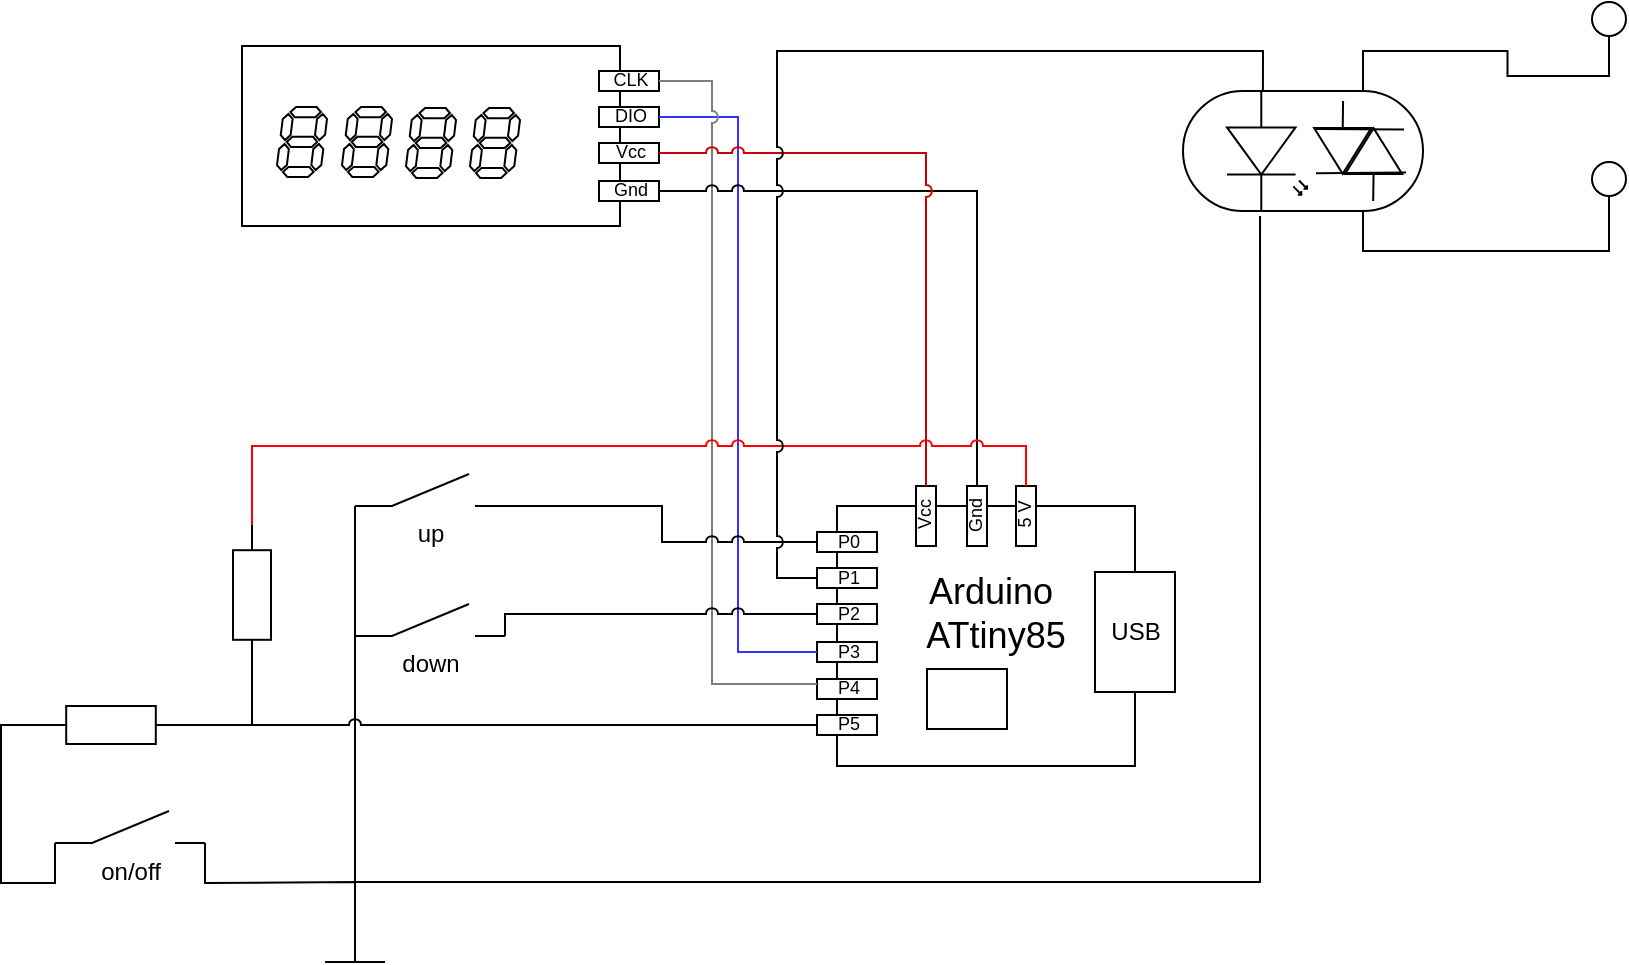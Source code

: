 <mxfile version="10.6.5"><diagram name="Page-1" id="16e2658f-23c8-b752-8be9-c03fbebb8bbe"><mxGraphModel dx="628" dy="617" grid="1" gridSize="10" guides="0" tooltips="1" connect="1" arrows="1" fold="1" page="1" pageScale="1" pageWidth="1100" pageHeight="850" background="#ffffff" math="0" shadow="0"><root><mxCell id="0"/><mxCell id="1" parent="0"/><mxCell id="1wYgPgs5BqQWm9TDH1jR-55" value="" style="group" parent="1" vertex="1" connectable="0"><mxGeometry x="602.5" y="392" width="179" height="130" as="geometry"/></mxCell><mxCell id="1wYgPgs5BqQWm9TDH1jR-42" value="" style="rounded=0;whiteSpace=wrap;html=1;shadow=0;strokeColor=#000000;strokeWidth=1;fillColor=#FFFFFF;gradientColor=none;rotation=0;" parent="1wYgPgs5BqQWm9TDH1jR-55" vertex="1"><mxGeometry x="10" width="149" height="130" as="geometry"/></mxCell><mxCell id="1wYgPgs5BqQWm9TDH1jR-43" value="&lt;font style=&quot;font-size: 9px&quot;&gt;Gnd&lt;/font&gt;" style="text;strokeColor=#000000;fillColor=#ffffff;align=center;verticalAlign=middle;rounded=0;shadow=0;strokeWidth=1;html=1;spacing=0;spacingBottom=3;rotation=-90;" parent="1wYgPgs5BqQWm9TDH1jR-55" vertex="1"><mxGeometry x="65" width="30" height="10" as="geometry"/></mxCell><mxCell id="1wYgPgs5BqQWm9TDH1jR-44" value="&lt;font style=&quot;font-size: 9px&quot;&gt;5 V&lt;/font&gt;" style="text;strokeColor=#000000;fillColor=#ffffff;align=center;verticalAlign=middle;rounded=0;shadow=0;strokeWidth=1;html=1;spacing=0;spacingBottom=3;rotation=-90;" parent="1wYgPgs5BqQWm9TDH1jR-55" vertex="1"><mxGeometry x="89.5" width="30" height="10" as="geometry"/></mxCell><mxCell id="1wYgPgs5BqQWm9TDH1jR-45" value="&lt;font style=&quot;font-size: 9px&quot;&gt;Vcc&lt;/font&gt;" style="text;strokeColor=#000000;fillColor=#ffffff;align=center;verticalAlign=middle;rounded=0;shadow=0;strokeWidth=1;html=1;spacing=0;spacingBottom=3;rotation=-90;" parent="1wYgPgs5BqQWm9TDH1jR-55" vertex="1"><mxGeometry x="39.5" width="30" height="10" as="geometry"/></mxCell><mxCell id="1wYgPgs5BqQWm9TDH1jR-46" value="&lt;font style=&quot;font-size: 9px&quot;&gt;P5&lt;/font&gt;" style="text;strokeColor=#000000;fillColor=#ffffff;align=center;verticalAlign=middle;rounded=0;shadow=0;strokeWidth=1;html=1;spacing=0;spacingBottom=3;rotation=0;" parent="1wYgPgs5BqQWm9TDH1jR-55" vertex="1"><mxGeometry y="104.5" width="30" height="10" as="geometry"/></mxCell><mxCell id="1wYgPgs5BqQWm9TDH1jR-47" value="&lt;font style=&quot;font-size: 9px&quot;&gt;P2&lt;/font&gt;" style="text;strokeColor=#000000;fillColor=#ffffff;align=center;verticalAlign=middle;rounded=0;shadow=0;strokeWidth=1;html=1;spacing=0;spacingBottom=3;rotation=0;" parent="1wYgPgs5BqQWm9TDH1jR-55" vertex="1"><mxGeometry y="49" width="30" height="10" as="geometry"/></mxCell><mxCell id="1wYgPgs5BqQWm9TDH1jR-48" value="&lt;font style=&quot;font-size: 9px&quot;&gt;P3&lt;/font&gt;" style="text;strokeColor=#000000;fillColor=#ffffff;align=center;verticalAlign=middle;rounded=0;shadow=0;strokeWidth=1;html=1;spacing=0;spacingBottom=3;rotation=0;" parent="1wYgPgs5BqQWm9TDH1jR-55" vertex="1"><mxGeometry y="68" width="30" height="10" as="geometry"/></mxCell><mxCell id="1wYgPgs5BqQWm9TDH1jR-49" value="&lt;font style=&quot;font-size: 9px&quot;&gt;P4&lt;/font&gt;" style="text;strokeColor=#000000;fillColor=#ffffff;align=center;verticalAlign=middle;rounded=0;shadow=0;strokeWidth=1;html=1;spacing=0;spacingBottom=3;rotation=0;" parent="1wYgPgs5BqQWm9TDH1jR-55" vertex="1"><mxGeometry y="86.5" width="30" height="10" as="geometry"/></mxCell><mxCell id="1wYgPgs5BqQWm9TDH1jR-50" value="&lt;font style=&quot;font-size: 9px&quot;&gt;P0&lt;/font&gt;" style="text;strokeColor=#000000;fillColor=#ffffff;align=center;verticalAlign=middle;rounded=0;shadow=0;strokeWidth=1;html=1;spacing=0;spacingBottom=3;rotation=0;" parent="1wYgPgs5BqQWm9TDH1jR-55" vertex="1"><mxGeometry y="13" width="30" height="10" as="geometry"/></mxCell><mxCell id="1wYgPgs5BqQWm9TDH1jR-51" value="&lt;font style=&quot;font-size: 9px&quot;&gt;P1&lt;/font&gt;" style="text;strokeColor=#000000;fillColor=#ffffff;align=center;verticalAlign=middle;rounded=0;shadow=0;strokeWidth=1;html=1;spacing=0;spacingBottom=3;rotation=0;" parent="1wYgPgs5BqQWm9TDH1jR-55" vertex="1"><mxGeometry y="31" width="30" height="10" as="geometry"/></mxCell><mxCell id="1wYgPgs5BqQWm9TDH1jR-52" value="&lt;p&gt;&lt;font style=&quot;font-size: 18px&quot;&gt;&lt;font&gt;Arduino&amp;nbsp;&lt;br&gt;&lt;/font&gt;&lt;font&gt;ATtiny85&lt;/font&gt;&lt;/font&gt;&lt;/p&gt;" style="text;html=1;strokeColor=none;fillColor=none;align=center;verticalAlign=middle;whiteSpace=wrap;rounded=0;shadow=0;rotation=0;" parent="1wYgPgs5BqQWm9TDH1jR-55" vertex="1"><mxGeometry x="49" y="26.5" width="80" height="55" as="geometry"/></mxCell><mxCell id="1wYgPgs5BqQWm9TDH1jR-53" value="" style="rounded=0;whiteSpace=wrap;html=1;" parent="1wYgPgs5BqQWm9TDH1jR-55" vertex="1"><mxGeometry x="55" y="81.5" width="40" height="30" as="geometry"/></mxCell><mxCell id="1wYgPgs5BqQWm9TDH1jR-54" value="USB" style="rounded=0;whiteSpace=wrap;html=1;" parent="1wYgPgs5BqQWm9TDH1jR-55" vertex="1"><mxGeometry x="139" y="33" width="40" height="60" as="geometry"/></mxCell><mxCell id="1wYgPgs5BqQWm9TDH1jR-56" value="" style="group" parent="1" vertex="1" connectable="0"><mxGeometry x="345" y="142" width="179" height="130" as="geometry"/></mxCell><mxCell id="1wYgPgs5BqQWm9TDH1jR-57" value="" style="rounded=0;whiteSpace=wrap;html=1;shadow=0;strokeColor=#000000;strokeWidth=1;fillColor=#FFFFFF;gradientColor=none;rotation=0;" parent="1wYgPgs5BqQWm9TDH1jR-56" vertex="1"><mxGeometry x="-30" y="20" width="189" height="90" as="geometry"/></mxCell><mxCell id="1wYgPgs5BqQWm9TDH1jR-62" value="&lt;font style=&quot;font-size: 9px&quot;&gt;Vcc&lt;/font&gt;" style="text;strokeColor=#000000;fillColor=#ffffff;align=center;verticalAlign=middle;rounded=0;shadow=0;strokeWidth=1;html=1;spacing=0;spacingBottom=3;rotation=0;" parent="1wYgPgs5BqQWm9TDH1jR-56" vertex="1"><mxGeometry x="148.5" y="68.5" width="30" height="10" as="geometry"/></mxCell><mxCell id="1wYgPgs5BqQWm9TDH1jR-63" value="&lt;font style=&quot;font-size: 9px&quot;&gt;Gnd&lt;/font&gt;" style="text;strokeColor=#000000;fillColor=#ffffff;align=center;verticalAlign=middle;rounded=0;shadow=0;strokeWidth=1;html=1;spacing=0;spacingBottom=3;rotation=0;" parent="1wYgPgs5BqQWm9TDH1jR-56" vertex="1"><mxGeometry x="148.5" y="87.5" width="30" height="10" as="geometry"/></mxCell><mxCell id="1wYgPgs5BqQWm9TDH1jR-65" value="&lt;font style=&quot;font-size: 9px&quot;&gt;CLK&lt;/font&gt;" style="text;strokeColor=#000000;fillColor=#ffffff;align=center;verticalAlign=middle;rounded=0;shadow=0;strokeWidth=1;html=1;spacing=0;spacingBottom=3;rotation=0;" parent="1wYgPgs5BqQWm9TDH1jR-56" vertex="1"><mxGeometry x="148.5" y="32.5" width="30" height="10" as="geometry"/></mxCell><mxCell id="1wYgPgs5BqQWm9TDH1jR-66" value="&lt;font style=&quot;font-size: 9px&quot;&gt;DIO&lt;/font&gt;" style="text;strokeColor=#000000;fillColor=#ffffff;align=center;verticalAlign=middle;rounded=0;shadow=0;strokeWidth=1;html=1;spacing=0;spacingBottom=3;rotation=0;" parent="1wYgPgs5BqQWm9TDH1jR-56" vertex="1"><mxGeometry x="148.5" y="50.5" width="30" height="10" as="geometry"/></mxCell><mxCell id="1wYgPgs5BqQWm9TDH1jR-96" value="" style="verticalLabelPosition=bottom;shadow=0;dashed=0;align=center;fillColor=#ffffff;html=1;verticalAlign=top;strokeWidth=1;shape=mxgraph.electrical.opto_electronics.7_segment_display;" parent="1wYgPgs5BqQWm9TDH1jR-56" vertex="1"><mxGeometry x="-12.5" y="50.5" width="25" height="35" as="geometry"/></mxCell><mxCell id="1wYgPgs5BqQWm9TDH1jR-97" value="" style="verticalLabelPosition=bottom;shadow=0;dashed=0;align=center;fillColor=#ffffff;html=1;verticalAlign=top;strokeWidth=1;shape=mxgraph.electrical.opto_electronics.7_segment_display;" parent="1wYgPgs5BqQWm9TDH1jR-56" vertex="1"><mxGeometry x="20" y="50.5" width="25" height="35" as="geometry"/></mxCell><mxCell id="1wYgPgs5BqQWm9TDH1jR-98" value="" style="verticalLabelPosition=bottom;shadow=0;dashed=0;align=center;fillColor=#ffffff;html=1;verticalAlign=top;strokeWidth=1;shape=mxgraph.electrical.opto_electronics.7_segment_display;" parent="1wYgPgs5BqQWm9TDH1jR-56" vertex="1"><mxGeometry x="52" y="51" width="25" height="35" as="geometry"/></mxCell><mxCell id="1wYgPgs5BqQWm9TDH1jR-99" value="" style="verticalLabelPosition=bottom;shadow=0;dashed=0;align=center;fillColor=#ffffff;html=1;verticalAlign=top;strokeWidth=1;shape=mxgraph.electrical.opto_electronics.7_segment_display;" parent="1wYgPgs5BqQWm9TDH1jR-56" vertex="1"><mxGeometry x="84" y="51" width="25" height="35" as="geometry"/></mxCell><mxCell id="1wYgPgs5BqQWm9TDH1jR-70" style="edgeStyle=orthogonalEdgeStyle;rounded=0;orthogonalLoop=1;jettySize=auto;html=1;exitX=0;exitY=0.5;exitDx=0;exitDy=0;entryX=1;entryY=0.5;entryDx=0;entryDy=0;endArrow=none;endFill=0;comic=0;jumpStyle=arc;strokeColor=#3333FF;" parent="1" source="1wYgPgs5BqQWm9TDH1jR-48" target="1wYgPgs5BqQWm9TDH1jR-66" edge="1"><mxGeometry relative="1" as="geometry"/></mxCell><mxCell id="1wYgPgs5BqQWm9TDH1jR-71" style="edgeStyle=orthogonalEdgeStyle;rounded=0;comic=0;jumpStyle=arc;orthogonalLoop=1;jettySize=auto;html=1;exitX=0;exitY=0.25;exitDx=0;exitDy=0;entryX=1;entryY=0.5;entryDx=0;entryDy=0;endArrow=none;endFill=0;strokeColor=#7D7D7D;" parent="1" source="1wYgPgs5BqQWm9TDH1jR-49" target="1wYgPgs5BqQWm9TDH1jR-65" edge="1"><mxGeometry relative="1" as="geometry"><Array as="points"><mxPoint x="550" y="481"/><mxPoint x="550" y="180"/></Array></mxGeometry></mxCell><mxCell id="1wYgPgs5BqQWm9TDH1jR-72" style="edgeStyle=orthogonalEdgeStyle;rounded=0;comic=0;jumpStyle=arc;orthogonalLoop=1;jettySize=auto;html=1;exitX=1;exitY=0.5;exitDx=0;exitDy=0;entryX=1;entryY=0.5;entryDx=0;entryDy=0;endArrow=none;endFill=0;" parent="1" source="1wYgPgs5BqQWm9TDH1jR-43" target="1wYgPgs5BqQWm9TDH1jR-63" edge="1"><mxGeometry relative="1" as="geometry"/></mxCell><mxCell id="1wYgPgs5BqQWm9TDH1jR-73" style="edgeStyle=orthogonalEdgeStyle;rounded=0;comic=0;jumpStyle=arc;orthogonalLoop=1;jettySize=auto;html=1;exitX=1;exitY=0.5;exitDx=0;exitDy=0;entryX=1;entryY=0.5;entryDx=0;entryDy=0;endArrow=none;endFill=0;strokeColor=#CC0000;" parent="1" source="1wYgPgs5BqQWm9TDH1jR-45" target="1wYgPgs5BqQWm9TDH1jR-62" edge="1"><mxGeometry relative="1" as="geometry"/></mxCell><mxCell id="1wYgPgs5BqQWm9TDH1jR-78" style="edgeStyle=orthogonalEdgeStyle;rounded=0;comic=0;jumpStyle=arc;orthogonalLoop=1;jettySize=auto;html=1;exitX=0.5;exitY=0;exitDx=0;exitDy=0;exitPerimeter=0;entryX=0;entryY=1;entryDx=0;entryDy=0;entryPerimeter=0;endArrow=none;endFill=0;strokeColor=#000000;" parent="1" source="1wYgPgs5BqQWm9TDH1jR-74" target="1wYgPgs5BqQWm9TDH1jR-75" edge="1"><mxGeometry relative="1" as="geometry"/></mxCell><mxCell id="1wYgPgs5BqQWm9TDH1jR-146" style="edgeStyle=orthogonalEdgeStyle;rounded=0;comic=0;jumpStyle=arc;orthogonalLoop=1;jettySize=auto;html=1;exitX=0.5;exitY=0;exitDx=0;exitDy=0;exitPerimeter=0;entryX=0.321;entryY=1.042;entryDx=0;entryDy=0;entryPerimeter=0;endArrow=none;endFill=0;strokeColor=#000000;" parent="1" source="1wYgPgs5BqQWm9TDH1jR-74" target="1wYgPgs5BqQWm9TDH1jR-125" edge="1"><mxGeometry relative="1" as="geometry"><Array as="points"><mxPoint x="372" y="580"/><mxPoint x="824" y="580"/></Array></mxGeometry></mxCell><mxCell id="1wYgPgs5BqQWm9TDH1jR-74" value="" style="verticalLabelPosition=bottom;shadow=0;dashed=0;align=center;fillColor=#ffffff;html=1;verticalAlign=top;strokeWidth=1;shape=mxgraph.electrical.signal_sources.vdd;fontSize=24;rounded=0;strokeColor=#000000;" parent="1" vertex="1"><mxGeometry x="356.5" y="600" width="30" height="20" as="geometry"/></mxCell><mxCell id="1wYgPgs5BqQWm9TDH1jR-75" value="up" style="verticalLabelPosition=bottom;shadow=0;dashed=0;align=center;fillColor=#ffffff;html=1;verticalAlign=top;strokeWidth=1;shape=mxgraph.electrical.electro-mechanical.make_contact;" parent="1" vertex="1"><mxGeometry x="371.5" y="376" width="75" height="16" as="geometry"/></mxCell><mxCell id="1wYgPgs5BqQWm9TDH1jR-76" style="edgeStyle=orthogonalEdgeStyle;rounded=0;comic=0;jumpStyle=arc;orthogonalLoop=1;jettySize=auto;html=1;exitX=0;exitY=0.5;exitDx=0;exitDy=0;entryX=1;entryY=1;entryDx=0;entryDy=0;entryPerimeter=0;endArrow=none;endFill=0;strokeColor=#000000;" parent="1" source="1wYgPgs5BqQWm9TDH1jR-50" target="1wYgPgs5BqQWm9TDH1jR-75" edge="1"><mxGeometry relative="1" as="geometry"><Array as="points"><mxPoint x="525" y="410"/><mxPoint x="525" y="392"/></Array></mxGeometry></mxCell><mxCell id="1wYgPgs5BqQWm9TDH1jR-81" style="edgeStyle=orthogonalEdgeStyle;rounded=0;comic=0;jumpStyle=arc;orthogonalLoop=1;jettySize=auto;html=1;exitX=0;exitY=1;exitDx=0;exitDy=0;exitPerimeter=0;entryX=0.5;entryY=0;entryDx=0;entryDy=0;entryPerimeter=0;endArrow=none;endFill=0;strokeColor=#000000;" parent="1" source="1wYgPgs5BqQWm9TDH1jR-80" target="1wYgPgs5BqQWm9TDH1jR-74" edge="1"><mxGeometry relative="1" as="geometry"/></mxCell><mxCell id="1wYgPgs5BqQWm9TDH1jR-80" value="down" style="verticalLabelPosition=bottom;shadow=0;dashed=0;align=center;fillColor=#ffffff;html=1;verticalAlign=top;strokeWidth=1;shape=mxgraph.electrical.electro-mechanical.make_contact;" parent="1" vertex="1"><mxGeometry x="371.5" y="441" width="75" height="16" as="geometry"/></mxCell><mxCell id="1wYgPgs5BqQWm9TDH1jR-82" style="edgeStyle=orthogonalEdgeStyle;rounded=0;comic=0;jumpStyle=arc;orthogonalLoop=1;jettySize=auto;html=1;exitX=0;exitY=0.5;exitDx=0;exitDy=0;entryX=1;entryY=1;entryDx=0;entryDy=0;entryPerimeter=0;endArrow=none;endFill=0;strokeColor=#000000;" parent="1" source="1wYgPgs5BqQWm9TDH1jR-47" target="1wYgPgs5BqQWm9TDH1jR-80" edge="1"><mxGeometry relative="1" as="geometry"><Array as="points"><mxPoint x="446" y="446"/></Array></mxGeometry></mxCell><mxCell id="1wYgPgs5BqQWm9TDH1jR-86" style="edgeStyle=orthogonalEdgeStyle;rounded=0;comic=0;jumpStyle=arc;orthogonalLoop=1;jettySize=auto;html=1;exitX=0;exitY=0.5;exitDx=0;exitDy=0;exitPerimeter=0;entryX=0;entryY=0.5;entryDx=0;entryDy=0;endArrow=none;endFill=0;strokeColor=#000000;" parent="1" source="1wYgPgs5BqQWm9TDH1jR-83" target="1wYgPgs5BqQWm9TDH1jR-46" edge="1"><mxGeometry relative="1" as="geometry"/></mxCell><mxCell id="1wYgPgs5BqQWm9TDH1jR-92" style="edgeStyle=orthogonalEdgeStyle;rounded=0;comic=0;jumpStyle=arc;orthogonalLoop=1;jettySize=auto;html=1;exitX=1;exitY=0.5;exitDx=0;exitDy=0;exitPerimeter=0;endArrow=none;endFill=0;strokeColor=#FF0000;entryX=1;entryY=0.5;entryDx=0;entryDy=0;" parent="1" source="1wYgPgs5BqQWm9TDH1jR-83" target="1wYgPgs5BqQWm9TDH1jR-44" edge="1"><mxGeometry relative="1" as="geometry"><mxPoint x="705" y="382" as="targetPoint"/></mxGeometry></mxCell><mxCell id="1wYgPgs5BqQWm9TDH1jR-83" value="" style="verticalLabelPosition=bottom;shadow=0;dashed=0;align=center;fillColor=#ffffff;html=1;verticalAlign=top;strokeWidth=1;shape=mxgraph.electrical.resistors.resistor_1;rounded=0;rotation=-90;" parent="1" vertex="1"><mxGeometry x="285" y="427" width="70" height="19" as="geometry"/></mxCell><mxCell id="1wYgPgs5BqQWm9TDH1jR-87" style="edgeStyle=orthogonalEdgeStyle;rounded=0;comic=0;jumpStyle=arc;orthogonalLoop=1;jettySize=auto;html=1;exitX=1;exitY=0.5;exitDx=0;exitDy=0;exitPerimeter=0;entryX=0;entryY=0.5;entryDx=0;entryDy=0;entryPerimeter=0;endArrow=none;endFill=0;strokeColor=#000000;" parent="1" source="1wYgPgs5BqQWm9TDH1jR-84" target="1wYgPgs5BqQWm9TDH1jR-83" edge="1"><mxGeometry relative="1" as="geometry"/></mxCell><mxCell id="1wYgPgs5BqQWm9TDH1jR-90" style="edgeStyle=orthogonalEdgeStyle;rounded=0;comic=0;jumpStyle=arc;orthogonalLoop=1;jettySize=auto;html=1;exitX=0;exitY=0.5;exitDx=0;exitDy=0;exitPerimeter=0;entryX=0;entryY=1;entryDx=0;entryDy=0;entryPerimeter=0;endArrow=none;endFill=0;strokeColor=#000000;" parent="1" source="1wYgPgs5BqQWm9TDH1jR-84" target="1wYgPgs5BqQWm9TDH1jR-89" edge="1"><mxGeometry relative="1" as="geometry"/></mxCell><mxCell id="1wYgPgs5BqQWm9TDH1jR-84" value="" style="verticalLabelPosition=bottom;shadow=0;dashed=0;align=center;fillColor=#ffffff;html=1;verticalAlign=top;strokeWidth=1;shape=mxgraph.electrical.resistors.resistor_1;rounded=0;rotation=-90;direction=south;" parent="1" vertex="1"><mxGeometry x="240" y="466.5" width="19" height="70" as="geometry"/></mxCell><mxCell id="1wYgPgs5BqQWm9TDH1jR-91" style="edgeStyle=orthogonalEdgeStyle;rounded=0;comic=0;jumpStyle=arc;orthogonalLoop=1;jettySize=auto;html=1;exitX=1;exitY=1;exitDx=0;exitDy=0;exitPerimeter=0;entryX=0.5;entryY=0;entryDx=0;entryDy=0;entryPerimeter=0;endArrow=none;endFill=0;strokeColor=#000000;" parent="1" source="1wYgPgs5BqQWm9TDH1jR-89" target="1wYgPgs5BqQWm9TDH1jR-74" edge="1"><mxGeometry relative="1" as="geometry"/></mxCell><mxCell id="1wYgPgs5BqQWm9TDH1jR-89" value="on/off" style="verticalLabelPosition=bottom;shadow=0;dashed=0;align=center;fillColor=#ffffff;html=1;verticalAlign=top;strokeWidth=1;shape=mxgraph.electrical.electro-mechanical.make_contact;" parent="1" vertex="1"><mxGeometry x="221.5" y="544.5" width="75" height="16" as="geometry"/></mxCell><mxCell id="1wYgPgs5BqQWm9TDH1jR-144" value="" style="group" parent="1" vertex="1" connectable="0"><mxGeometry x="785.5" y="184.5" width="120" height="60" as="geometry"/></mxCell><mxCell id="1wYgPgs5BqQWm9TDH1jR-122" value="" style="verticalLabelPosition=bottom;shadow=0;dashed=0;align=center;fillColor=#ffffff;html=1;verticalAlign=top;strokeWidth=1;shape=mxgraph.electrical.opto_electronics.led_2;rotation=90;" parent="1wYgPgs5BqQWm9TDH1jR-144" vertex="1"><mxGeometry x="12.5" y="10" width="59" height="40" as="geometry"/></mxCell><mxCell id="1wYgPgs5BqQWm9TDH1jR-125" value="" style="rounded=1;whiteSpace=wrap;html=1;arcSize=50;fillColor=none;" parent="1wYgPgs5BqQWm9TDH1jR-144" vertex="1"><mxGeometry width="120" height="60" as="geometry"/></mxCell><mxCell id="1wYgPgs5BqQWm9TDH1jR-142" value="" style="group" parent="1wYgPgs5BqQWm9TDH1jR-144" vertex="1" connectable="0"><mxGeometry x="66.5" y="5" width="45" height="50" as="geometry"/></mxCell><mxCell id="1wYgPgs5BqQWm9TDH1jR-141" value="" style="group" parent="1wYgPgs5BqQWm9TDH1jR-142" vertex="1" connectable="0"><mxGeometry width="45" height="50" as="geometry"/></mxCell><mxCell id="1wYgPgs5BqQWm9TDH1jR-132" value="" style="triangle;whiteSpace=wrap;html=1;strokeColor=#000000;fillColor=none;rotation=90;" parent="1wYgPgs5BqQWm9TDH1jR-141" vertex="1"><mxGeometry x="1.907" y="10.714" width="22.881" height="28.571" as="geometry"/></mxCell><mxCell id="1wYgPgs5BqQWm9TDH1jR-133" value="" style="triangle;whiteSpace=wrap;html=1;strokeColor=#000000;fillColor=none;rotation=-90;" parent="1wYgPgs5BqQWm9TDH1jR-141" vertex="1"><mxGeometry x="17.352" y="10.714" width="22.881" height="28.571" as="geometry"/></mxCell><mxCell id="1wYgPgs5BqQWm9TDH1jR-137" value="" style="endArrow=none;html=1;strokeColor=#000000;exitX=0.017;exitY=0.969;exitDx=0;exitDy=0;exitPerimeter=0;" parent="1wYgPgs5BqQWm9TDH1jR-141" source="1wYgPgs5BqQWm9TDH1jR-132" edge="1"><mxGeometry width="50" height="50" relative="1" as="geometry"><mxPoint x="-7.627" y="19.643" as="sourcePoint"/><mxPoint x="44.047" y="14.286" as="targetPoint"/></mxGeometry></mxCell><mxCell id="1wYgPgs5BqQWm9TDH1jR-138" value="" style="endArrow=none;html=1;strokeColor=#000000;exitX=0.017;exitY=0.969;exitDx=0;exitDy=0;exitPerimeter=0;" parent="1wYgPgs5BqQWm9TDH1jR-141" edge="1"><mxGeometry width="50" height="50" relative="1" as="geometry"><mxPoint y="36.071" as="sourcePoint"/><mxPoint x="45" y="35.714" as="targetPoint"/></mxGeometry></mxCell><mxCell id="1wYgPgs5BqQWm9TDH1jR-139" value="" style="endArrow=none;html=1;strokeColor=#000000;exitX=0.017;exitY=0.969;exitDx=0;exitDy=0;exitPerimeter=0;" parent="1wYgPgs5BqQWm9TDH1jR-141" edge="1"><mxGeometry width="50" height="50" relative="1" as="geometry"><mxPoint x="13.347" y="14.286" as="sourcePoint"/><mxPoint x="13.538" as="targetPoint"/></mxGeometry></mxCell><mxCell id="1wYgPgs5BqQWm9TDH1jR-140" value="" style="endArrow=none;html=1;strokeColor=#000000;exitX=0.017;exitY=0.969;exitDx=0;exitDy=0;exitPerimeter=0;" parent="1wYgPgs5BqQWm9TDH1jR-141" edge="1"><mxGeometry width="50" height="50" relative="1" as="geometry"><mxPoint x="28.602" y="50" as="sourcePoint"/><mxPoint x="28.792" y="35.714" as="targetPoint"/></mxGeometry></mxCell><mxCell id="1wYgPgs5BqQWm9TDH1jR-145" style="edgeStyle=orthogonalEdgeStyle;rounded=0;comic=0;jumpStyle=arc;orthogonalLoop=1;jettySize=auto;html=1;exitX=0;exitY=0.5;exitDx=0;exitDy=0;entryX=0.333;entryY=0.008;entryDx=0;entryDy=0;entryPerimeter=0;endArrow=none;endFill=0;strokeColor=#000000;" parent="1" source="1wYgPgs5BqQWm9TDH1jR-51" target="1wYgPgs5BqQWm9TDH1jR-125" edge="1"><mxGeometry relative="1" as="geometry"/></mxCell><mxCell id="1wYgPgs5BqQWm9TDH1jR-147" style="edgeStyle=orthogonalEdgeStyle;rounded=0;comic=0;jumpStyle=arc;orthogonalLoop=1;jettySize=auto;html=1;exitX=0.75;exitY=0;exitDx=0;exitDy=0;endArrow=none;endFill=0;strokeColor=#000000;" parent="1" source="1wYgPgs5BqQWm9TDH1jR-125" target="1wYgPgs5BqQWm9TDH1jR-148" edge="1"><mxGeometry relative="1" as="geometry"><mxPoint x="1000" y="160" as="targetPoint"/></mxGeometry></mxCell><mxCell id="1wYgPgs5BqQWm9TDH1jR-148" value="" style="ellipse;whiteSpace=wrap;html=1;aspect=fixed;" parent="1" vertex="1"><mxGeometry x="990" y="140" width="17" height="17" as="geometry"/></mxCell><mxCell id="1wYgPgs5BqQWm9TDH1jR-151" value="" style="ellipse;whiteSpace=wrap;html=1;aspect=fixed;" parent="1" vertex="1"><mxGeometry x="990" y="220" width="17" height="17" as="geometry"/></mxCell><mxCell id="1wYgPgs5BqQWm9TDH1jR-152" style="edgeStyle=orthogonalEdgeStyle;rounded=0;comic=0;jumpStyle=arc;orthogonalLoop=1;jettySize=auto;html=1;exitX=0.75;exitY=1;exitDx=0;exitDy=0;entryX=0.5;entryY=1;entryDx=0;entryDy=0;endArrow=none;endFill=0;strokeColor=#000000;" parent="1" source="1wYgPgs5BqQWm9TDH1jR-125" target="1wYgPgs5BqQWm9TDH1jR-151" edge="1"><mxGeometry relative="1" as="geometry"/></mxCell></root></mxGraphModel></diagram></mxfile>